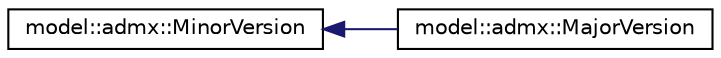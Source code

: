 digraph "Graphical Class Hierarchy"
{
 // LATEX_PDF_SIZE
  edge [fontname="Helvetica",fontsize="10",labelfontname="Helvetica",labelfontsize="10"];
  node [fontname="Helvetica",fontsize="10",shape=record];
  rankdir="LR";
  Node0 [label="model::admx::MinorVersion",height=0.2,width=0.4,color="black", fillcolor="white", style="filled",URL="$classmodel_1_1admx_1_1_minor_version.html",tooltip="The MinorVersion class A minor version of a product."];
  Node0 -> Node1 [dir="back",color="midnightblue",fontsize="10",style="solid",fontname="Helvetica"];
  Node1 [label="model::admx::MajorVersion",height=0.2,width=0.4,color="black", fillcolor="white", style="filled",URL="$classmodel_1_1admx_1_1_major_version.html",tooltip="The MajorVersion class A major version of a product."];
}
